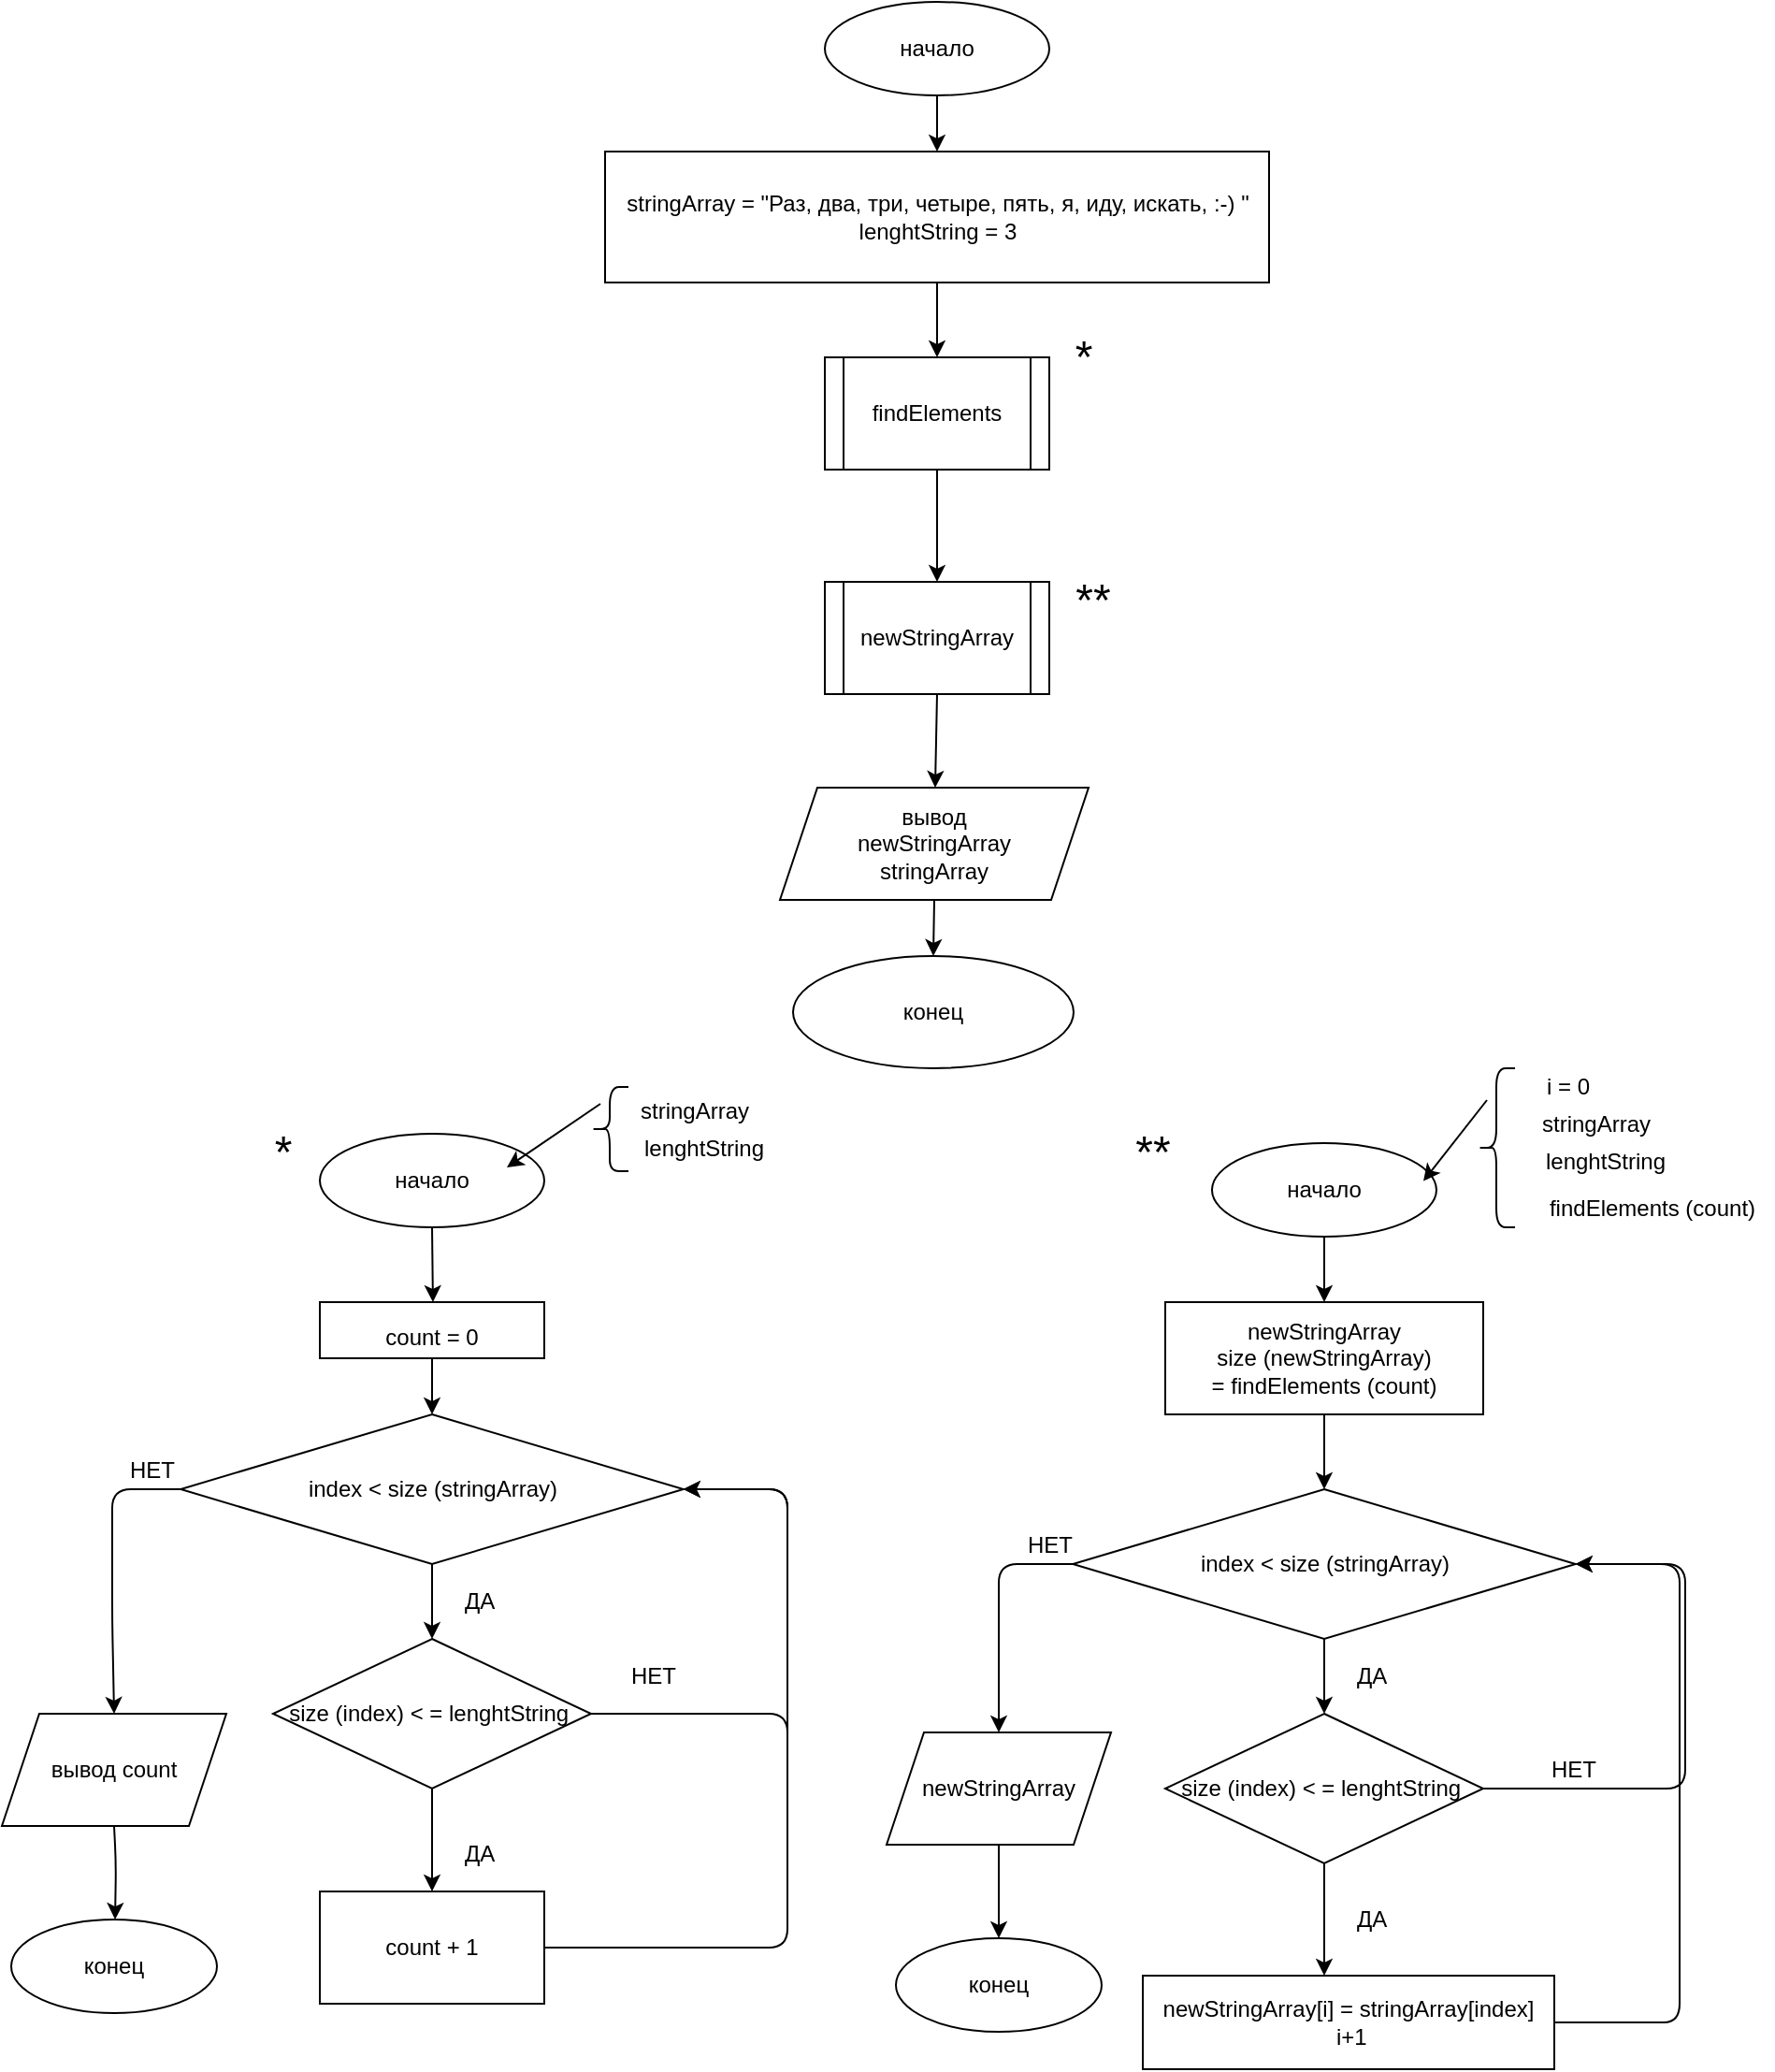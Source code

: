 <mxfile>
    <diagram id="rhA7QsG5OTUVV4Kx71GN" name="Страница 1">
        <mxGraphModel dx="1416" dy="720" grid="1" gridSize="10" guides="1" tooltips="1" connect="1" arrows="1" fold="1" page="1" pageScale="1" pageWidth="827" pageHeight="1169" math="0" shadow="0">
            <root>
                <mxCell id="0"/>
                <mxCell id="1" parent="0"/>
                <mxCell id="11" style="edgeStyle=none;html=1;exitX=0.5;exitY=1;exitDx=0;exitDy=0;entryX=0.5;entryY=0;entryDx=0;entryDy=0;" edge="1" parent="1" source="2" target="3">
                    <mxGeometry relative="1" as="geometry"/>
                </mxCell>
                <mxCell id="2" value="начало" style="ellipse;whiteSpace=wrap;html=1;" vertex="1" parent="1">
                    <mxGeometry x="450" y="5" width="120" height="50" as="geometry"/>
                </mxCell>
                <mxCell id="12" style="edgeStyle=none;html=1;exitX=0.5;exitY=1;exitDx=0;exitDy=0;entryX=0.5;entryY=0;entryDx=0;entryDy=0;" edge="1" parent="1" source="3" target="14">
                    <mxGeometry relative="1" as="geometry">
                        <mxPoint x="509" y="175" as="targetPoint"/>
                    </mxGeometry>
                </mxCell>
                <mxCell id="3" value="stringArray = &quot;Раз, два, три, четыре, пять, я, иду, искать, :-) &quot;&lt;br&gt;lenghtString = 3" style="whiteSpace=wrap;html=1;" vertex="1" parent="1">
                    <mxGeometry x="332.5" y="85" width="355" height="70" as="geometry"/>
                </mxCell>
                <mxCell id="13" value="" style="whiteSpace=wrap;html=1;" vertex="1" parent="1">
                    <mxGeometry x="450" y="195" width="120" height="60" as="geometry"/>
                </mxCell>
                <mxCell id="16" style="edgeStyle=none;html=1;exitX=0.5;exitY=1;exitDx=0;exitDy=0;" edge="1" parent="1" source="14">
                    <mxGeometry relative="1" as="geometry">
                        <mxPoint x="510" y="315" as="targetPoint"/>
                    </mxGeometry>
                </mxCell>
                <mxCell id="14" value="findElements" style="whiteSpace=wrap;html=1;" vertex="1" parent="1">
                    <mxGeometry x="460" y="195" width="100" height="60" as="geometry"/>
                </mxCell>
                <mxCell id="19" style="edgeStyle=none;html=1;exitX=0.5;exitY=1;exitDx=0;exitDy=0;" edge="1" parent="1" source="22">
                    <mxGeometry relative="1" as="geometry">
                        <mxPoint x="509" y="365" as="sourcePoint"/>
                        <mxPoint x="509" y="425" as="targetPoint"/>
                    </mxGeometry>
                </mxCell>
                <mxCell id="21" value="" style="whiteSpace=wrap;html=1;" vertex="1" parent="1">
                    <mxGeometry x="450" y="315" width="120" height="60" as="geometry"/>
                </mxCell>
                <mxCell id="22" value="newStringArray" style="whiteSpace=wrap;html=1;" vertex="1" parent="1">
                    <mxGeometry x="460" y="315" width="100" height="60" as="geometry"/>
                </mxCell>
                <mxCell id="28" style="edgeStyle=none;html=1;exitX=0.5;exitY=1;exitDx=0;exitDy=0;entryX=0.5;entryY=0;entryDx=0;entryDy=0;" edge="1" parent="1" source="25" target="27">
                    <mxGeometry relative="1" as="geometry"/>
                </mxCell>
                <mxCell id="25" value="вывод &lt;br&gt;newStringArray&lt;br&gt;stringArray" style="shape=parallelogram;perimeter=parallelogramPerimeter;whiteSpace=wrap;html=1;fixedSize=1;" vertex="1" parent="1">
                    <mxGeometry x="426" y="425" width="165" height="60" as="geometry"/>
                </mxCell>
                <mxCell id="27" value="конец" style="ellipse;whiteSpace=wrap;html=1;" vertex="1" parent="1">
                    <mxGeometry x="433" y="515" width="150" height="60" as="geometry"/>
                </mxCell>
                <mxCell id="29" value="&lt;font style=&quot;font-size: 24px&quot;&gt;*&lt;/font&gt;" style="text;html=1;align=center;verticalAlign=middle;resizable=0;points=[];autosize=1;strokeColor=none;fillColor=none;" vertex="1" parent="1">
                    <mxGeometry x="578" y="185" width="20" height="20" as="geometry"/>
                </mxCell>
                <mxCell id="30" value="&lt;font style=&quot;font-size: 24px&quot;&gt;**&lt;/font&gt;" style="text;html=1;align=center;verticalAlign=middle;resizable=0;points=[];autosize=1;strokeColor=none;fillColor=none;" vertex="1" parent="1">
                    <mxGeometry x="578" y="315" width="30" height="20" as="geometry"/>
                </mxCell>
                <mxCell id="31" value="&lt;font style=&quot;font-size: 24px&quot;&gt;*&lt;/font&gt;" style="text;html=1;align=center;verticalAlign=middle;resizable=0;points=[];autosize=1;strokeColor=none;fillColor=none;" vertex="1" parent="1">
                    <mxGeometry x="150" y="610" width="20" height="20" as="geometry"/>
                </mxCell>
                <mxCell id="37" style="edgeStyle=none;html=1;exitX=0.5;exitY=1;exitDx=0;exitDy=0;fontSize=24;" edge="1" parent="1" source="34">
                    <mxGeometry relative="1" as="geometry">
                        <mxPoint x="240.471" y="700" as="targetPoint"/>
                    </mxGeometry>
                </mxCell>
                <mxCell id="34" value="начало" style="ellipse;whiteSpace=wrap;html=1;" vertex="1" parent="1">
                    <mxGeometry x="180" y="610" width="120" height="50" as="geometry"/>
                </mxCell>
                <mxCell id="86" style="edgeStyle=none;html=1;exitX=0.5;exitY=1;exitDx=0;exitDy=0;entryX=0.5;entryY=0;entryDx=0;entryDy=0;fontSize=12;" edge="1" parent="1" source="35" target="95">
                    <mxGeometry relative="1" as="geometry">
                        <mxPoint x="705" y="690" as="targetPoint"/>
                    </mxGeometry>
                </mxCell>
                <mxCell id="35" value="начало" style="ellipse;whiteSpace=wrap;html=1;" vertex="1" parent="1">
                    <mxGeometry x="656.99" y="615" width="120" height="50" as="geometry"/>
                </mxCell>
                <mxCell id="36" value="&lt;font style=&quot;font-size: 24px&quot;&gt;**&lt;/font&gt;" style="text;html=1;align=center;verticalAlign=middle;resizable=0;points=[];autosize=1;strokeColor=none;fillColor=none;" vertex="1" parent="1">
                    <mxGeometry x="610" y="610" width="30" height="20" as="geometry"/>
                </mxCell>
                <mxCell id="40" style="edgeStyle=none;html=1;exitX=0.5;exitY=1;exitDx=0;exitDy=0;fontSize=12;" edge="1" parent="1" source="38">
                    <mxGeometry relative="1" as="geometry">
                        <mxPoint x="240" y="760" as="targetPoint"/>
                    </mxGeometry>
                </mxCell>
                <mxCell id="38" value="&lt;font style=&quot;font-size: 12px&quot;&gt;count = 0&lt;/font&gt;" style="whiteSpace=wrap;html=1;fontSize=24;" vertex="1" parent="1">
                    <mxGeometry x="180" y="700" width="120" height="30" as="geometry"/>
                </mxCell>
                <mxCell id="50" style="edgeStyle=none;html=1;exitX=0.5;exitY=1;exitDx=0;exitDy=0;entryX=0.5;entryY=0;entryDx=0;entryDy=0;fontSize=12;" edge="1" parent="1" source="41" target="42">
                    <mxGeometry relative="1" as="geometry"/>
                </mxCell>
                <mxCell id="60" style="edgeStyle=none;html=1;exitX=1;exitY=0.5;exitDx=0;exitDy=0;fontSize=12;entryX=1;entryY=0.5;entryDx=0;entryDy=0;" edge="1" parent="1" source="41" target="46">
                    <mxGeometry relative="1" as="geometry">
                        <mxPoint x="380" y="800" as="targetPoint"/>
                        <Array as="points">
                            <mxPoint x="430" y="920"/>
                            <mxPoint x="430" y="1020"/>
                            <mxPoint x="430" y="800"/>
                        </Array>
                    </mxGeometry>
                </mxCell>
                <mxCell id="41" value="size (index) &amp;lt; = lenghtString&amp;nbsp;" style="rhombus;whiteSpace=wrap;html=1;fontSize=12;" vertex="1" parent="1">
                    <mxGeometry x="155" y="880" width="170" height="80" as="geometry"/>
                </mxCell>
                <mxCell id="106" style="edgeStyle=none;html=1;exitX=1;exitY=0.5;exitDx=0;exitDy=0;entryX=1;entryY=0.5;entryDx=0;entryDy=0;fontSize=12;" edge="1" parent="1" source="42" target="46">
                    <mxGeometry relative="1" as="geometry">
                        <Array as="points">
                            <mxPoint x="430" y="1045"/>
                            <mxPoint x="430" y="800"/>
                        </Array>
                    </mxGeometry>
                </mxCell>
                <mxCell id="42" value="count + 1" style="rounded=0;whiteSpace=wrap;html=1;fontSize=12;" vertex="1" parent="1">
                    <mxGeometry x="180" y="1015" width="120" height="60" as="geometry"/>
                </mxCell>
                <mxCell id="44" value="ДА" style="text;html=1;align=center;verticalAlign=middle;resizable=0;points=[];autosize=1;strokeColor=none;fillColor=none;fontSize=12;" vertex="1" parent="1">
                    <mxGeometry x="250" y="985" width="30" height="20" as="geometry"/>
                </mxCell>
                <mxCell id="49" style="edgeStyle=none;html=1;exitX=0.5;exitY=1;exitDx=0;exitDy=0;fontSize=12;" edge="1" parent="1" source="46">
                    <mxGeometry relative="1" as="geometry">
                        <mxPoint x="239.997" y="880" as="targetPoint"/>
                    </mxGeometry>
                </mxCell>
                <mxCell id="57" style="edgeStyle=none;html=1;exitX=0;exitY=0.5;exitDx=0;exitDy=0;fontSize=12;entryX=0.5;entryY=0;entryDx=0;entryDy=0;" edge="1" parent="1" source="46" target="59">
                    <mxGeometry relative="1" as="geometry">
                        <mxPoint x="40" y="1070" as="targetPoint"/>
                        <Array as="points">
                            <mxPoint x="69" y="800"/>
                            <mxPoint x="69" y="870"/>
                        </Array>
                    </mxGeometry>
                </mxCell>
                <mxCell id="46" value="index &amp;lt; size (stringArray)" style="rhombus;whiteSpace=wrap;html=1;fontSize=12;" vertex="1" parent="1">
                    <mxGeometry x="105.62" y="760" width="268.75" height="80" as="geometry"/>
                </mxCell>
                <mxCell id="53" value="ДА" style="text;html=1;align=center;verticalAlign=middle;resizable=0;points=[];autosize=1;strokeColor=none;fillColor=none;fontSize=12;" vertex="1" parent="1">
                    <mxGeometry x="250" y="850" width="30" height="20" as="geometry"/>
                </mxCell>
                <mxCell id="58" value="НЕТ" style="text;html=1;align=center;verticalAlign=middle;resizable=0;points=[];autosize=1;strokeColor=none;fillColor=none;fontSize=12;" vertex="1" parent="1">
                    <mxGeometry x="70" y="780" width="40" height="20" as="geometry"/>
                </mxCell>
                <mxCell id="62" style="edgeStyle=none;html=1;exitX=0.5;exitY=1;exitDx=0;exitDy=0;fontSize=12;" edge="1" parent="1" source="59">
                    <mxGeometry relative="1" as="geometry">
                        <mxPoint x="70.529" y="1030" as="targetPoint"/>
                        <Array as="points">
                            <mxPoint x="71" y="1000"/>
                        </Array>
                    </mxGeometry>
                </mxCell>
                <mxCell id="59" value="вывод count" style="shape=parallelogram;perimeter=parallelogramPerimeter;whiteSpace=wrap;html=1;fixedSize=1;fontSize=12;" vertex="1" parent="1">
                    <mxGeometry x="10" y="920" width="120" height="60" as="geometry"/>
                </mxCell>
                <mxCell id="61" value="НЕТ" style="text;html=1;align=center;verticalAlign=middle;resizable=0;points=[];autosize=1;strokeColor=none;fillColor=none;fontSize=12;" vertex="1" parent="1">
                    <mxGeometry x="338" y="890" width="40" height="20" as="geometry"/>
                </mxCell>
                <mxCell id="63" value="конец" style="ellipse;whiteSpace=wrap;html=1;fontSize=12;" vertex="1" parent="1">
                    <mxGeometry x="15" y="1030" width="110" height="50" as="geometry"/>
                </mxCell>
                <mxCell id="68" style="edgeStyle=none;html=1;exitX=0.5;exitY=1;exitDx=0;exitDy=0;fontSize=12;" edge="1" parent="1" source="70">
                    <mxGeometry relative="1" as="geometry">
                        <mxPoint x="717" y="1060" as="targetPoint"/>
                    </mxGeometry>
                </mxCell>
                <mxCell id="69" style="edgeStyle=none;html=1;exitX=1;exitY=0.5;exitDx=0;exitDy=0;fontSize=12;entryX=1;entryY=0.5;entryDx=0;entryDy=0;" edge="1" parent="1" source="70" target="76">
                    <mxGeometry relative="1" as="geometry">
                        <mxPoint x="557" y="1120.588" as="targetPoint"/>
                        <Array as="points">
                            <mxPoint x="910" y="960"/>
                            <mxPoint x="910" y="840"/>
                        </Array>
                    </mxGeometry>
                </mxCell>
                <mxCell id="70" value="size (index) &amp;lt; = lenghtString&amp;nbsp;" style="rhombus;whiteSpace=wrap;html=1;fontSize=12;" vertex="1" parent="1">
                    <mxGeometry x="631.99" y="920" width="170" height="80" as="geometry"/>
                </mxCell>
                <mxCell id="71" style="edgeStyle=none;html=1;exitX=1;exitY=0.5;exitDx=0;exitDy=0;entryX=1;entryY=0.5;entryDx=0;entryDy=0;fontSize=12;" edge="1" parent="1" source="72" target="76">
                    <mxGeometry relative="1" as="geometry">
                        <Array as="points">
                            <mxPoint x="880" y="1085"/>
                            <mxPoint x="907" y="1085"/>
                            <mxPoint x="907" y="840"/>
                        </Array>
                    </mxGeometry>
                </mxCell>
                <mxCell id="72" value="newStringArray[i] =&amp;nbsp;&lt;span&gt;stringArray[index]&lt;/span&gt;&lt;br&gt;&amp;nbsp;i+1" style="rounded=0;whiteSpace=wrap;html=1;fontSize=12;" vertex="1" parent="1">
                    <mxGeometry x="620" y="1060" width="220" height="50" as="geometry"/>
                </mxCell>
                <mxCell id="73" value="ДА" style="text;html=1;align=center;verticalAlign=middle;resizable=0;points=[];autosize=1;strokeColor=none;fillColor=none;fontSize=12;" vertex="1" parent="1">
                    <mxGeometry x="727" y="1020" width="30" height="20" as="geometry"/>
                </mxCell>
                <mxCell id="74" style="edgeStyle=none;html=1;exitX=0.5;exitY=1;exitDx=0;exitDy=0;fontSize=12;" edge="1" parent="1" source="76">
                    <mxGeometry relative="1" as="geometry">
                        <mxPoint x="716.997" y="920" as="targetPoint"/>
                    </mxGeometry>
                </mxCell>
                <mxCell id="108" style="edgeStyle=none;html=1;exitX=0;exitY=0.5;exitDx=0;exitDy=0;entryX=0.5;entryY=0;entryDx=0;entryDy=0;fontSize=12;" edge="1" parent="1" source="76" target="82">
                    <mxGeometry relative="1" as="geometry">
                        <Array as="points">
                            <mxPoint x="543" y="840"/>
                        </Array>
                    </mxGeometry>
                </mxCell>
                <mxCell id="76" value="index &amp;lt; size (stringArray)" style="rhombus;whiteSpace=wrap;html=1;fontSize=12;" vertex="1" parent="1">
                    <mxGeometry x="582.62" y="800" width="268.75" height="80" as="geometry"/>
                </mxCell>
                <mxCell id="77" value="ДА" style="text;html=1;align=center;verticalAlign=middle;resizable=0;points=[];autosize=1;strokeColor=none;fillColor=none;fontSize=12;" vertex="1" parent="1">
                    <mxGeometry x="727" y="890" width="30" height="20" as="geometry"/>
                </mxCell>
                <mxCell id="80" value="НЕТ" style="text;html=1;align=center;verticalAlign=middle;resizable=0;points=[];autosize=1;strokeColor=none;fillColor=none;fontSize=12;" vertex="1" parent="1">
                    <mxGeometry x="550" y="820" width="40" height="20" as="geometry"/>
                </mxCell>
                <mxCell id="105" style="edgeStyle=none;html=1;exitX=0.5;exitY=1;exitDx=0;exitDy=0;entryX=0.5;entryY=0;entryDx=0;entryDy=0;fontSize=12;" edge="1" parent="1" source="82" target="84">
                    <mxGeometry relative="1" as="geometry"/>
                </mxCell>
                <mxCell id="82" value="newStringArray" style="shape=parallelogram;perimeter=parallelogramPerimeter;whiteSpace=wrap;html=1;fixedSize=1;fontSize=12;" vertex="1" parent="1">
                    <mxGeometry x="483" y="930" width="120" height="60" as="geometry"/>
                </mxCell>
                <mxCell id="83" value="НЕТ" style="text;html=1;align=center;verticalAlign=middle;resizable=0;points=[];autosize=1;strokeColor=none;fillColor=none;fontSize=12;" vertex="1" parent="1">
                    <mxGeometry x="830" y="940" width="40" height="20" as="geometry"/>
                </mxCell>
                <mxCell id="84" value="конец" style="ellipse;whiteSpace=wrap;html=1;fontSize=12;" vertex="1" parent="1">
                    <mxGeometry x="488" y="1040" width="110" height="50" as="geometry"/>
                </mxCell>
                <mxCell id="88" value="i = 0" style="text;html=1;align=center;verticalAlign=middle;resizable=0;points=[];autosize=1;strokeColor=none;fillColor=none;fontSize=12;" vertex="1" parent="1">
                    <mxGeometry x="827" y="575" width="40" height="20" as="geometry"/>
                </mxCell>
                <mxCell id="91" style="edgeStyle=none;html=1;exitX=0.25;exitY=0.2;exitDx=0;exitDy=0;exitPerimeter=0;fontSize=12;" edge="1" parent="1" source="89">
                    <mxGeometry relative="1" as="geometry">
                        <mxPoint x="770" y="635.294" as="targetPoint"/>
                    </mxGeometry>
                </mxCell>
                <mxCell id="89" value="" style="shape=curlyBracket;whiteSpace=wrap;html=1;rounded=1;fontSize=12;" vertex="1" parent="1">
                    <mxGeometry x="799" y="575" width="20" height="85" as="geometry"/>
                </mxCell>
                <mxCell id="92" value="&lt;span&gt;stringArray&lt;/span&gt;" style="text;html=1;align=center;verticalAlign=middle;resizable=0;points=[];autosize=1;strokeColor=none;fillColor=none;fontSize=12;" vertex="1" parent="1">
                    <mxGeometry x="827" y="595" width="70" height="20" as="geometry"/>
                </mxCell>
                <mxCell id="93" value="&lt;span&gt;lenghtString&lt;/span&gt;" style="text;html=1;align=center;verticalAlign=middle;resizable=0;points=[];autosize=1;strokeColor=none;fillColor=none;fontSize=12;" vertex="1" parent="1">
                    <mxGeometry x="827" y="615" width="80" height="20" as="geometry"/>
                </mxCell>
                <mxCell id="94" value="&lt;span&gt;findElements (count)&lt;/span&gt;" style="text;html=1;align=center;verticalAlign=middle;resizable=0;points=[];autosize=1;strokeColor=none;fillColor=none;fontSize=12;" vertex="1" parent="1">
                    <mxGeometry x="827" y="640" width="130" height="20" as="geometry"/>
                </mxCell>
                <mxCell id="97" style="edgeStyle=none;html=1;exitX=0.5;exitY=1;exitDx=0;exitDy=0;entryX=0.5;entryY=0;entryDx=0;entryDy=0;fontSize=12;" edge="1" parent="1" source="95" target="76">
                    <mxGeometry relative="1" as="geometry"/>
                </mxCell>
                <mxCell id="95" value="newStringArray&lt;br&gt;size (newStringArray) =&amp;nbsp;&lt;span&gt;findElements (count)&lt;/span&gt;" style="whiteSpace=wrap;html=1;fontSize=12;" vertex="1" parent="1">
                    <mxGeometry x="632" y="700" width="170" height="60" as="geometry"/>
                </mxCell>
                <mxCell id="104" style="edgeStyle=none;html=1;exitX=0.25;exitY=0.2;exitDx=0;exitDy=0;exitPerimeter=0;fontSize=12;" edge="1" parent="1" source="99">
                    <mxGeometry relative="1" as="geometry">
                        <mxPoint x="280" y="628" as="targetPoint"/>
                    </mxGeometry>
                </mxCell>
                <mxCell id="99" value="" style="shape=curlyBracket;whiteSpace=wrap;html=1;rounded=1;fontSize=12;" vertex="1" parent="1">
                    <mxGeometry x="325" y="585" width="20" height="45" as="geometry"/>
                </mxCell>
                <mxCell id="100" value="&lt;span&gt;stringArray&lt;/span&gt;" style="text;html=1;align=center;verticalAlign=middle;resizable=0;points=[];autosize=1;strokeColor=none;fillColor=none;fontSize=12;" vertex="1" parent="1">
                    <mxGeometry x="345" y="587.5" width="70" height="20" as="geometry"/>
                </mxCell>
                <mxCell id="101" value="&lt;span&gt;lenghtString&lt;/span&gt;" style="text;html=1;align=center;verticalAlign=middle;resizable=0;points=[];autosize=1;strokeColor=none;fillColor=none;fontSize=12;" vertex="1" parent="1">
                    <mxGeometry x="345" y="607.5" width="80" height="20" as="geometry"/>
                </mxCell>
            </root>
        </mxGraphModel>
    </diagram>
</mxfile>